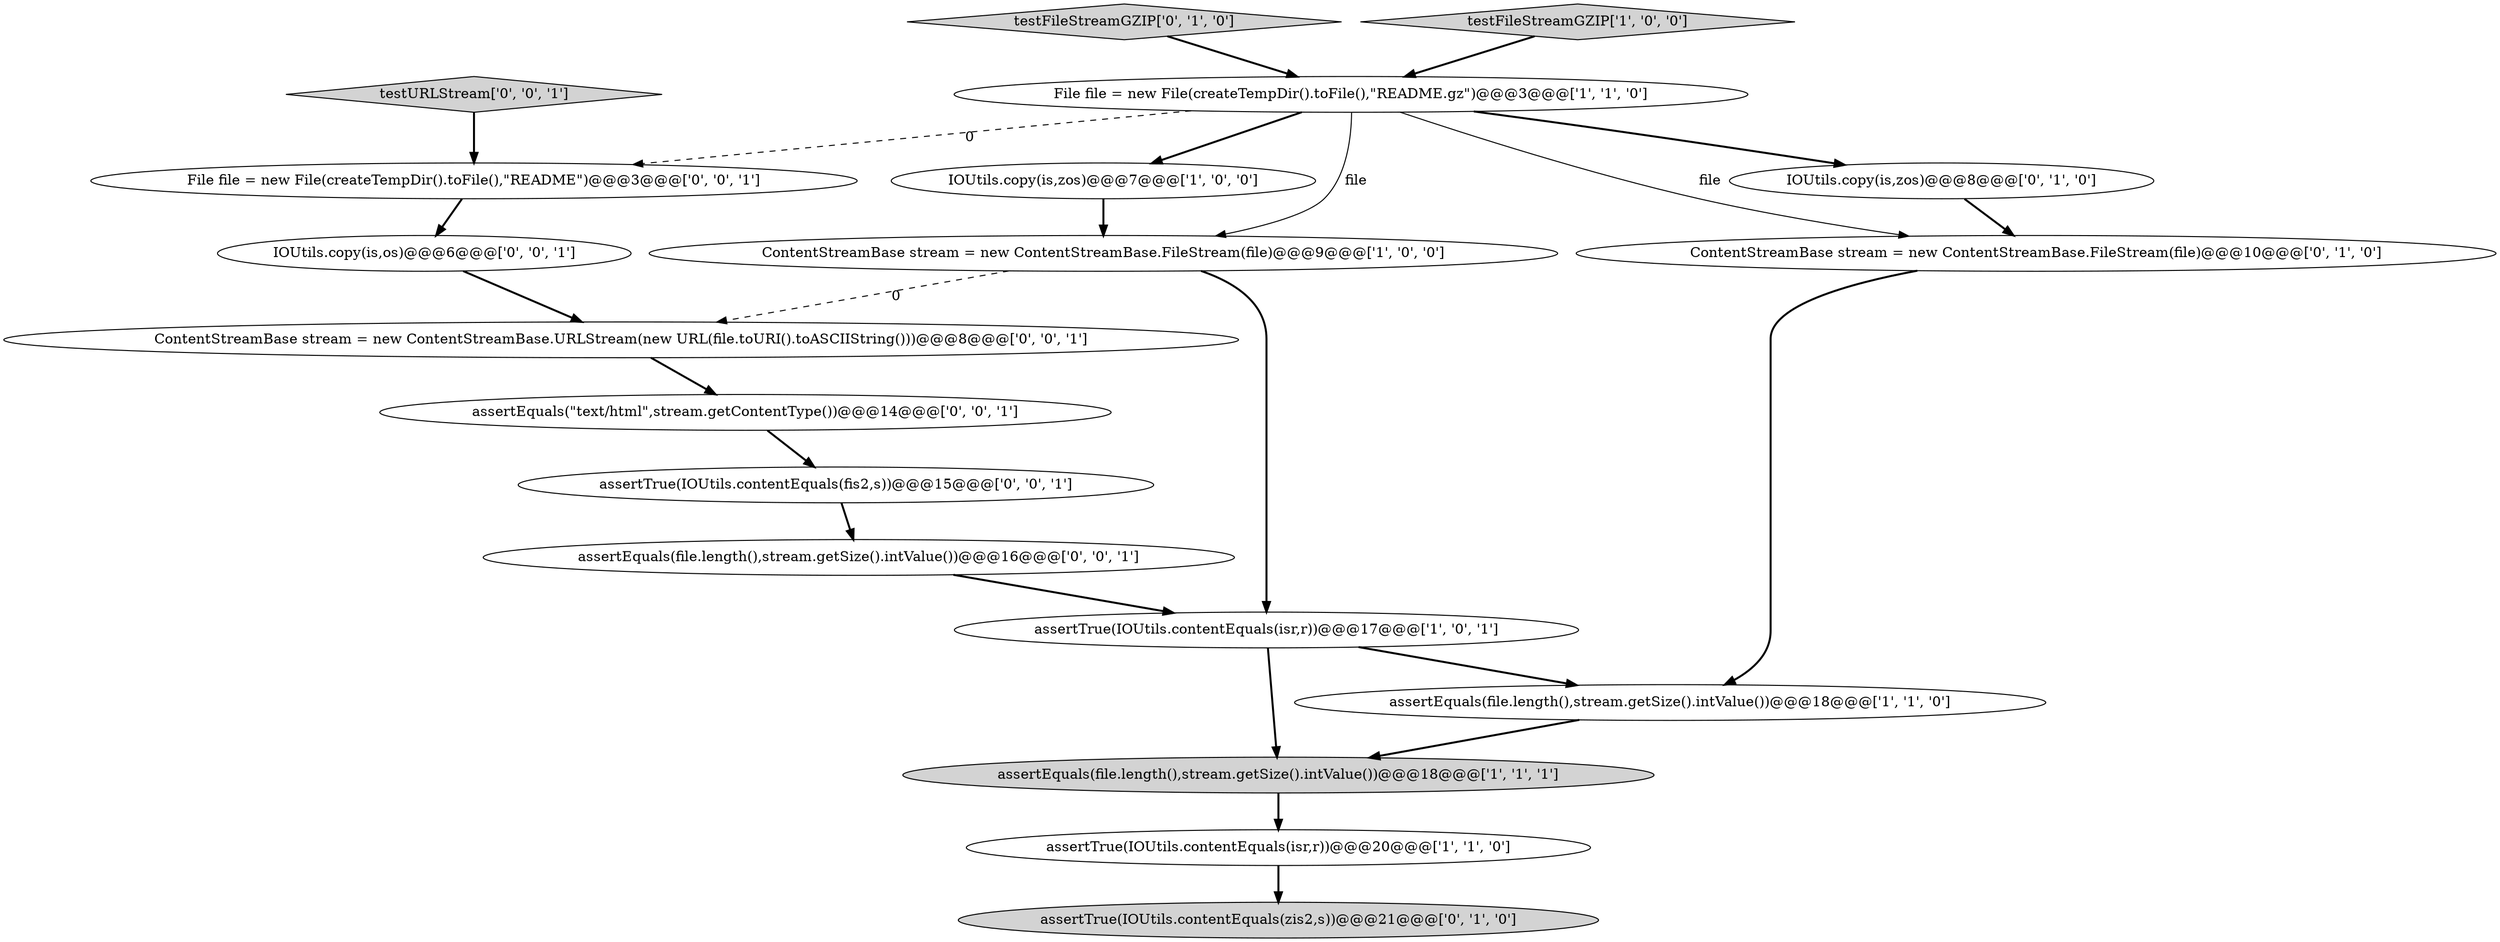 digraph {
17 [style = filled, label = "assertTrue(IOUtils.contentEquals(fis2,s))@@@15@@@['0', '0', '1']", fillcolor = white, shape = ellipse image = "AAA0AAABBB3BBB"];
2 [style = filled, label = "assertEquals(file.length(),stream.getSize().intValue())@@@18@@@['1', '1', '1']", fillcolor = lightgray, shape = ellipse image = "AAA0AAABBB1BBB"];
6 [style = filled, label = "assertTrue(IOUtils.contentEquals(isr,r))@@@17@@@['1', '0', '1']", fillcolor = white, shape = ellipse image = "AAA0AAABBB1BBB"];
4 [style = filled, label = "IOUtils.copy(is,zos)@@@7@@@['1', '0', '0']", fillcolor = white, shape = ellipse image = "AAA0AAABBB1BBB"];
9 [style = filled, label = "IOUtils.copy(is,zos)@@@8@@@['0', '1', '0']", fillcolor = white, shape = ellipse image = "AAA0AAABBB2BBB"];
10 [style = filled, label = "testFileStreamGZIP['0', '1', '0']", fillcolor = lightgray, shape = diamond image = "AAA0AAABBB2BBB"];
0 [style = filled, label = "assertTrue(IOUtils.contentEquals(isr,r))@@@20@@@['1', '1', '0']", fillcolor = white, shape = ellipse image = "AAA0AAABBB1BBB"];
16 [style = filled, label = "IOUtils.copy(is,os)@@@6@@@['0', '0', '1']", fillcolor = white, shape = ellipse image = "AAA0AAABBB3BBB"];
15 [style = filled, label = "File file = new File(createTempDir().toFile(),\"README\")@@@3@@@['0', '0', '1']", fillcolor = white, shape = ellipse image = "AAA0AAABBB3BBB"];
12 [style = filled, label = "assertEquals(\"text/html\",stream.getContentType())@@@14@@@['0', '0', '1']", fillcolor = white, shape = ellipse image = "AAA0AAABBB3BBB"];
18 [style = filled, label = "ContentStreamBase stream = new ContentStreamBase.URLStream(new URL(file.toURI().toASCIIString()))@@@8@@@['0', '0', '1']", fillcolor = white, shape = ellipse image = "AAA0AAABBB3BBB"];
8 [style = filled, label = "assertTrue(IOUtils.contentEquals(zis2,s))@@@21@@@['0', '1', '0']", fillcolor = lightgray, shape = ellipse image = "AAA0AAABBB2BBB"];
3 [style = filled, label = "File file = new File(createTempDir().toFile(),\"README.gz\")@@@3@@@['1', '1', '0']", fillcolor = white, shape = ellipse image = "AAA0AAABBB1BBB"];
5 [style = filled, label = "ContentStreamBase stream = new ContentStreamBase.FileStream(file)@@@9@@@['1', '0', '0']", fillcolor = white, shape = ellipse image = "AAA0AAABBB1BBB"];
14 [style = filled, label = "assertEquals(file.length(),stream.getSize().intValue())@@@16@@@['0', '0', '1']", fillcolor = white, shape = ellipse image = "AAA0AAABBB3BBB"];
1 [style = filled, label = "testFileStreamGZIP['1', '0', '0']", fillcolor = lightgray, shape = diamond image = "AAA0AAABBB1BBB"];
11 [style = filled, label = "ContentStreamBase stream = new ContentStreamBase.FileStream(file)@@@10@@@['0', '1', '0']", fillcolor = white, shape = ellipse image = "AAA0AAABBB2BBB"];
13 [style = filled, label = "testURLStream['0', '0', '1']", fillcolor = lightgray, shape = diamond image = "AAA0AAABBB3BBB"];
7 [style = filled, label = "assertEquals(file.length(),stream.getSize().intValue())@@@18@@@['1', '1', '0']", fillcolor = white, shape = ellipse image = "AAA0AAABBB1BBB"];
16->18 [style = bold, label=""];
9->11 [style = bold, label=""];
12->17 [style = bold, label=""];
1->3 [style = bold, label=""];
18->12 [style = bold, label=""];
10->3 [style = bold, label=""];
3->5 [style = solid, label="file"];
5->18 [style = dashed, label="0"];
15->16 [style = bold, label=""];
3->4 [style = bold, label=""];
3->11 [style = solid, label="file"];
6->2 [style = bold, label=""];
3->9 [style = bold, label=""];
2->0 [style = bold, label=""];
5->6 [style = bold, label=""];
17->14 [style = bold, label=""];
7->2 [style = bold, label=""];
0->8 [style = bold, label=""];
3->15 [style = dashed, label="0"];
13->15 [style = bold, label=""];
6->7 [style = bold, label=""];
4->5 [style = bold, label=""];
14->6 [style = bold, label=""];
11->7 [style = bold, label=""];
}
